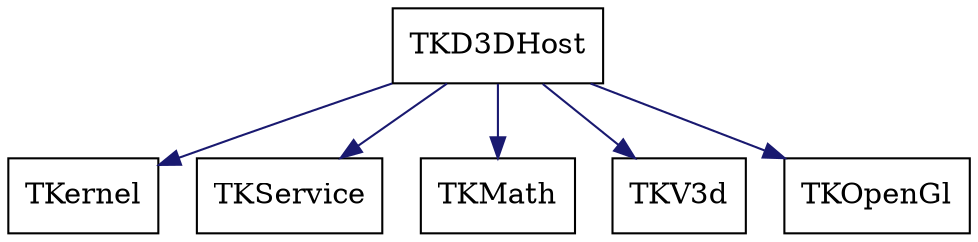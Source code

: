 digraph schema_TKD3DHost
{
	TKD3DHost [ URL = "toolkit_tkd3dhost.html", shape = box ]
	TKernel [ URL = "toolkit_tkernel.html" , shape = box ]
	TKD3DHost -> TKernel [ color = "midnightblue", style = "solid" ]
	TKService [ URL = "toolkit_tkservice.html" , shape = box ]
	TKD3DHost -> TKService [ color = "midnightblue", style = "solid" ]
	TKMath [ URL = "toolkit_tkmath.html" , shape = box ]
	TKD3DHost -> TKMath [ color = "midnightblue", style = "solid" ]
	TKV3d [ URL = "toolkit_tkv3d.html" , shape = box ]
	TKD3DHost -> TKV3d [ color = "midnightblue", style = "solid" ]
	TKOpenGl [ URL = "toolkit_tkopengl.html" , shape = box ]
	TKD3DHost -> TKOpenGl [ color = "midnightblue", style = "solid" ]
	aspect = 1
}
